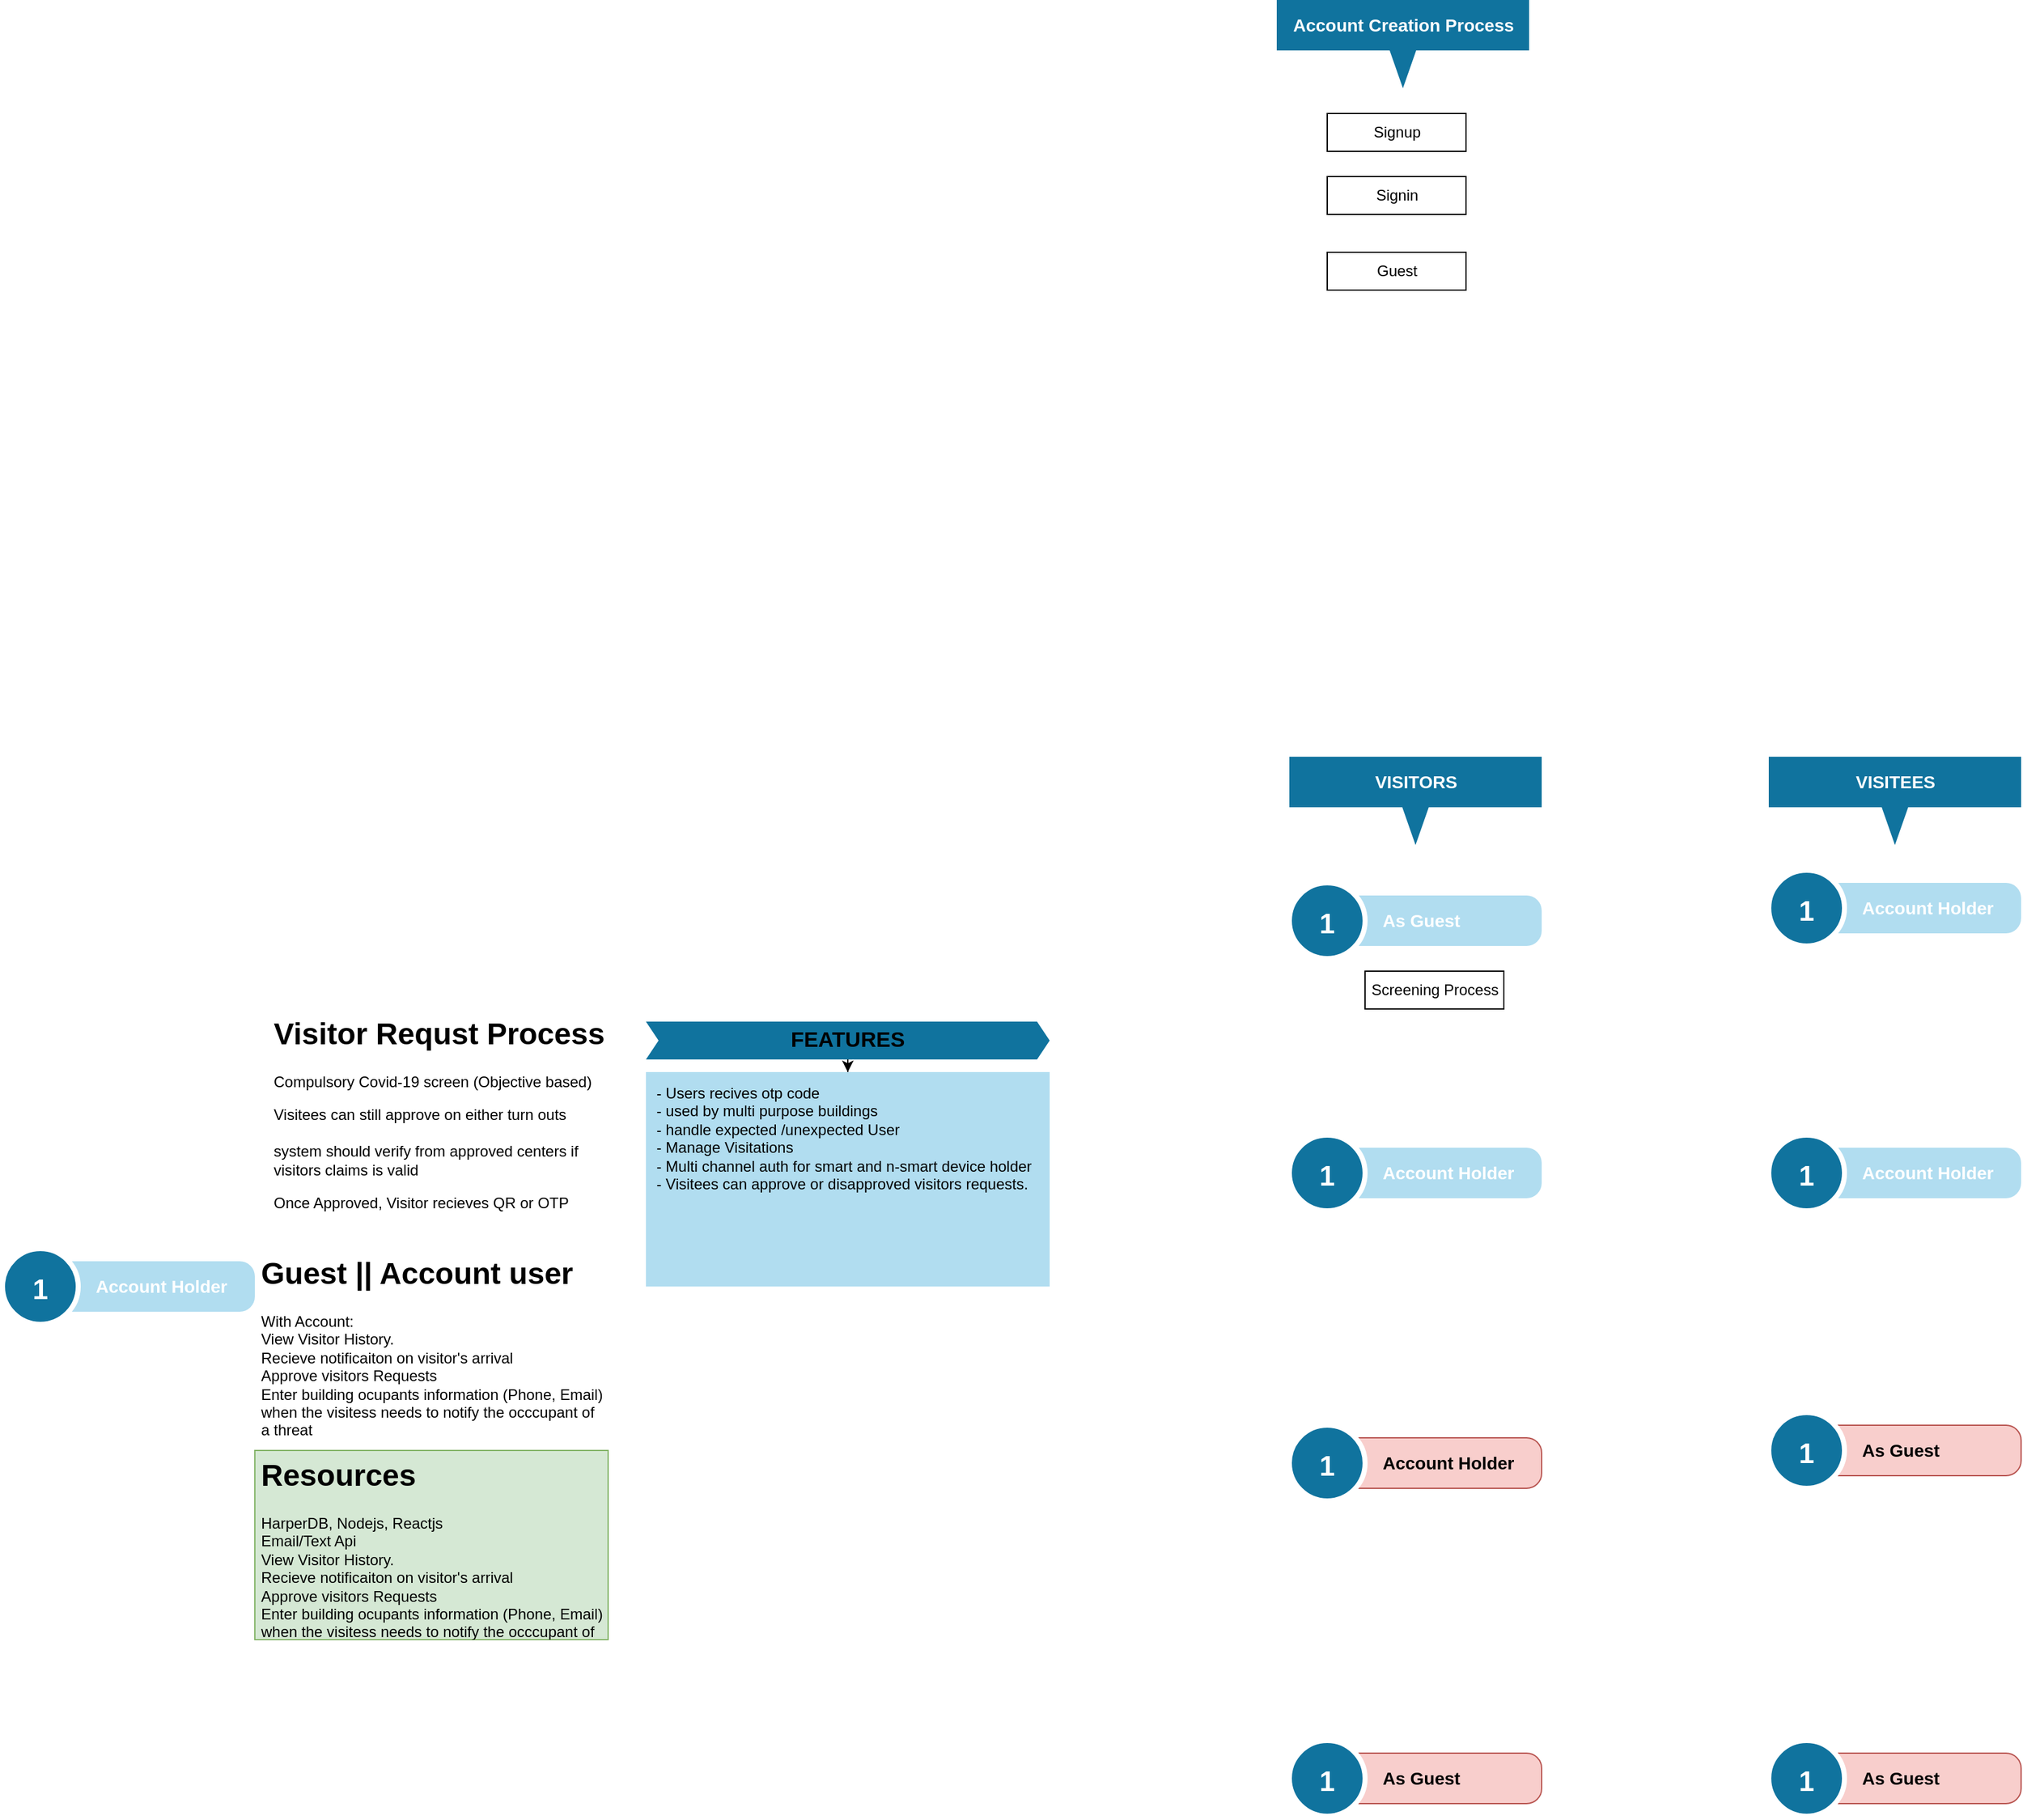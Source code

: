 <mxfile version="15.4.0" type="device"><diagram id="Xfz6NWYOPrRGPJq5I2Hx" name="Page-1"><mxGraphModel dx="2044" dy="1875" grid="1" gridSize="10" guides="1" tooltips="1" connect="1" arrows="1" fold="1" page="1" pageScale="1" pageWidth="827" pageHeight="1169" math="0" shadow="0"><root><mxCell id="0"/><mxCell id="1" parent="0"/><mxCell id="YiMWQoIPenm4iRSjnMqW-1" value="&lt;h1&gt;Visitor Requst Process&lt;/h1&gt;&lt;p&gt;Compulsory Covid-19 screen (Objective based)&lt;/p&gt;&lt;p&gt;Visitees can still approve on either turn outs&lt;br&gt;&lt;br&gt;system should verify from approved centers if visitors claims is valid&lt;/p&gt;&lt;p&gt;Once Approved, Visitor recieves QR or OTP&lt;/p&gt;" style="text;html=1;strokeColor=none;fillColor=none;spacing=5;spacingTop=-20;whiteSpace=wrap;overflow=hidden;rounded=0;" vertex="1" parent="1"><mxGeometry x="40" y="50" width="280" height="180" as="geometry"/></mxCell><mxCell id="YiMWQoIPenm4iRSjnMqW-4" value="" style="edgeStyle=orthogonalEdgeStyle;rounded=0;orthogonalLoop=1;jettySize=auto;html=1;" edge="1" parent="1" source="YiMWQoIPenm4iRSjnMqW-2" target="YiMWQoIPenm4iRSjnMqW-3"><mxGeometry relative="1" as="geometry"/></mxCell><mxCell id="YiMWQoIPenm4iRSjnMqW-2" value="FEATURES" style="shape=step;perimeter=stepPerimeter;whiteSpace=wrap;html=1;fixedSize=1;size=10;fillColor=#10739E;strokeColor=none;fontSize=17;fontStyle=1;align=center;" vertex="1" parent="1"><mxGeometry x="340" y="60" width="320" height="30" as="geometry"/></mxCell><mxCell id="YiMWQoIPenm4iRSjnMqW-3" value="&amp;nbsp;- Users recives otp code&lt;br&gt;&amp;nbsp;- used by multi purpose buildings&lt;br&gt;&amp;nbsp;- handle expected /unexpected User&lt;br&gt;&amp;nbsp;- Manage Visitations &lt;br&gt;&amp;nbsp;- Multi channel auth for smart and n-smart device holder&amp;nbsp;&lt;br&gt;&amp;nbsp;- Visitees can approve or disapproved visitors requests." style="shape=rect;fillColor=#B1DDF0;strokeColor=none;fontSize=12;html=1;whiteSpace=wrap;align=left;verticalAlign=top;spacing=5;" vertex="1" parent="1"><mxGeometry x="340" y="100" width="320" height="170" as="geometry"/></mxCell><mxCell id="YiMWQoIPenm4iRSjnMqW-5" value="&lt;h1&gt;Guest || Account user&lt;/h1&gt;&lt;p&gt;With Account:&lt;br&gt;View Visitor History.&lt;br&gt;Recieve notificaiton on visitor's arrival&lt;br&gt;Approve visitors Requests&lt;br&gt;Enter building ocupants information (Phone, Email)&lt;br&gt;when the visitess needs to notify the occcupant of a threat&lt;br&gt;&lt;/p&gt;" style="text;html=1;strokeColor=none;fillColor=none;spacing=5;spacingTop=-20;whiteSpace=wrap;overflow=hidden;rounded=0;" vertex="1" parent="1"><mxGeometry x="30" y="240" width="280" height="150" as="geometry"/></mxCell><mxCell id="YiMWQoIPenm4iRSjnMqW-6" value="&lt;h1&gt;Resources&lt;/h1&gt;&lt;p&gt;HarperDB, Nodejs, Reactjs&lt;br&gt;Email/Text Api&lt;br&gt;View Visitor History.&lt;br&gt;Recieve notificaiton on visitor's arrival&lt;br&gt;Approve visitors Requests&lt;br&gt;Enter building ocupants information (Phone, Email)&lt;br&gt;when the visitess needs to notify the occcupant of a threat&lt;br&gt;&lt;/p&gt;" style="text;html=1;strokeColor=#82b366;fillColor=#d5e8d4;spacing=5;spacingTop=-20;whiteSpace=wrap;overflow=hidden;rounded=0;" vertex="1" parent="1"><mxGeometry x="30" y="400" width="280" height="150" as="geometry"/></mxCell><mxCell id="YiMWQoIPenm4iRSjnMqW-35" value="Account Creation Process" style="html=1;shape=mxgraph.infographic.barCallout;dx=100;dy=30;fillColor=#10739E;strokeColor=none;align=center;verticalAlign=top;fontColor=#ffffff;fontSize=14;fontStyle=1;shadow=0;spacingTop=5;" vertex="1" parent="1"><mxGeometry x="840" y="-750" width="200" height="70" as="geometry"/></mxCell><mxCell id="YiMWQoIPenm4iRSjnMqW-36" value="Signup" style="html=1;" vertex="1" parent="1"><mxGeometry x="880" y="-660" width="110" height="30" as="geometry"/></mxCell><mxCell id="YiMWQoIPenm4iRSjnMqW-38" value="Signin" style="html=1;" vertex="1" parent="1"><mxGeometry x="880" y="-610" width="110" height="30" as="geometry"/></mxCell><mxCell id="YiMWQoIPenm4iRSjnMqW-39" value="Guest" style="html=1;" vertex="1" parent="1"><mxGeometry x="880" y="-550" width="110" height="30" as="geometry"/></mxCell><mxCell id="YiMWQoIPenm4iRSjnMqW-40" value="" style="group" vertex="1" connectable="0" parent="1"><mxGeometry x="1230" y="-150" width="200" height="840" as="geometry"/></mxCell><mxCell id="YiMWQoIPenm4iRSjnMqW-10" value="" style="group" vertex="1" connectable="0" parent="YiMWQoIPenm4iRSjnMqW-40"><mxGeometry y="90" width="200" height="60" as="geometry"/></mxCell><mxCell id="YiMWQoIPenm4iRSjnMqW-11" value="Account Holder" style="shape=rect;rounded=1;whiteSpace=wrap;html=1;shadow=0;strokeColor=none;fillColor=#B1DDF0;arcSize=30;fontSize=14;spacingLeft=42;fontStyle=1;fontColor=#FFFFFF;align=left;" vertex="1" parent="YiMWQoIPenm4iRSjnMqW-10"><mxGeometry x="30" y="10" width="170" height="40" as="geometry"/></mxCell><mxCell id="YiMWQoIPenm4iRSjnMqW-12" value="1" style="shape=ellipse;perimeter=ellipsePerimeter;fontSize=22;fontStyle=1;shadow=0;strokeColor=#ffffff;fillColor=#10739E;strokeWidth=4;fontColor=#ffffff;align=center;" vertex="1" parent="YiMWQoIPenm4iRSjnMqW-10"><mxGeometry width="60" height="60" as="geometry"/></mxCell><mxCell id="YiMWQoIPenm4iRSjnMqW-16" value="" style="group" vertex="1" connectable="0" parent="YiMWQoIPenm4iRSjnMqW-40"><mxGeometry y="300" width="200" height="60" as="geometry"/></mxCell><mxCell id="YiMWQoIPenm4iRSjnMqW-17" value="Account Holder" style="shape=rect;rounded=1;whiteSpace=wrap;html=1;shadow=0;strokeColor=none;fillColor=#B1DDF0;arcSize=30;fontSize=14;spacingLeft=42;fontStyle=1;fontColor=#FFFFFF;align=left;" vertex="1" parent="YiMWQoIPenm4iRSjnMqW-16"><mxGeometry x="30" y="10" width="170" height="40" as="geometry"/></mxCell><mxCell id="YiMWQoIPenm4iRSjnMqW-18" value="1" style="shape=ellipse;perimeter=ellipsePerimeter;fontSize=22;fontStyle=1;shadow=0;strokeColor=#ffffff;fillColor=#10739E;strokeWidth=4;fontColor=#ffffff;align=center;" vertex="1" parent="YiMWQoIPenm4iRSjnMqW-16"><mxGeometry width="60" height="60" as="geometry"/></mxCell><mxCell id="YiMWQoIPenm4iRSjnMqW-20" value="VISITEES" style="html=1;shape=mxgraph.infographic.barCallout;dx=100;dy=30;fillColor=#10739E;strokeColor=none;align=center;verticalAlign=top;fontColor=#ffffff;fontSize=14;fontStyle=1;shadow=0;spacingTop=5;" vertex="1" parent="YiMWQoIPenm4iRSjnMqW-40"><mxGeometry width="200" height="70" as="geometry"/></mxCell><mxCell id="YiMWQoIPenm4iRSjnMqW-25" value="" style="group" vertex="1" connectable="0" parent="YiMWQoIPenm4iRSjnMqW-40"><mxGeometry y="520" width="200" height="60" as="geometry"/></mxCell><mxCell id="YiMWQoIPenm4iRSjnMqW-26" value="As Guest" style="shape=rect;rounded=1;whiteSpace=wrap;html=1;shadow=0;strokeColor=#b85450;fillColor=#f8cecc;arcSize=30;fontSize=14;spacingLeft=42;fontStyle=1;align=left;" vertex="1" parent="YiMWQoIPenm4iRSjnMqW-25"><mxGeometry x="30" y="10" width="170" height="40" as="geometry"/></mxCell><mxCell id="YiMWQoIPenm4iRSjnMqW-27" value="1" style="shape=ellipse;perimeter=ellipsePerimeter;fontSize=22;fontStyle=1;shadow=0;strokeColor=#ffffff;fillColor=#10739E;strokeWidth=4;fontColor=#ffffff;align=center;" vertex="1" parent="YiMWQoIPenm4iRSjnMqW-25"><mxGeometry width="60" height="60" as="geometry"/></mxCell><mxCell id="YiMWQoIPenm4iRSjnMqW-32" value="" style="group" vertex="1" connectable="0" parent="YiMWQoIPenm4iRSjnMqW-40"><mxGeometry y="780" width="200" height="60" as="geometry"/></mxCell><mxCell id="YiMWQoIPenm4iRSjnMqW-33" value="As Guest" style="shape=rect;rounded=1;whiteSpace=wrap;html=1;shadow=0;strokeColor=#b85450;fillColor=#f8cecc;arcSize=30;fontSize=14;spacingLeft=42;fontStyle=1;align=left;" vertex="1" parent="YiMWQoIPenm4iRSjnMqW-32"><mxGeometry x="30" y="10" width="170" height="40" as="geometry"/></mxCell><mxCell id="YiMWQoIPenm4iRSjnMqW-34" value="1" style="shape=ellipse;perimeter=ellipsePerimeter;fontSize=22;fontStyle=1;shadow=0;strokeColor=#ffffff;fillColor=#10739E;strokeWidth=4;fontColor=#ffffff;align=center;" vertex="1" parent="YiMWQoIPenm4iRSjnMqW-32"><mxGeometry width="60" height="60" as="geometry"/></mxCell><mxCell id="YiMWQoIPenm4iRSjnMqW-41" value="" style="group" vertex="1" connectable="0" parent="1"><mxGeometry x="850" y="-150" width="200" height="840" as="geometry"/></mxCell><mxCell id="YiMWQoIPenm4iRSjnMqW-9" value="" style="group" vertex="1" connectable="0" parent="YiMWQoIPenm4iRSjnMqW-41"><mxGeometry y="100" width="200" height="60" as="geometry"/></mxCell><mxCell id="YiMWQoIPenm4iRSjnMqW-7" value="As Guest" style="shape=rect;rounded=1;whiteSpace=wrap;html=1;shadow=0;strokeColor=none;fillColor=#B1DDF0;arcSize=30;fontSize=14;spacingLeft=42;fontStyle=1;fontColor=#FFFFFF;align=left;" vertex="1" parent="YiMWQoIPenm4iRSjnMqW-9"><mxGeometry x="30" y="10" width="170" height="40" as="geometry"/></mxCell><mxCell id="YiMWQoIPenm4iRSjnMqW-8" value="1" style="shape=ellipse;perimeter=ellipsePerimeter;fontSize=22;fontStyle=1;shadow=0;strokeColor=#ffffff;fillColor=#10739E;strokeWidth=4;fontColor=#ffffff;align=center;" vertex="1" parent="YiMWQoIPenm4iRSjnMqW-9"><mxGeometry width="60" height="60" as="geometry"/></mxCell><mxCell id="YiMWQoIPenm4iRSjnMqW-13" value="" style="group" vertex="1" connectable="0" parent="YiMWQoIPenm4iRSjnMqW-41"><mxGeometry y="300" width="200" height="60" as="geometry"/></mxCell><mxCell id="YiMWQoIPenm4iRSjnMqW-14" value="Account Holder" style="shape=rect;rounded=1;whiteSpace=wrap;html=1;shadow=0;strokeColor=none;fillColor=#B1DDF0;arcSize=30;fontSize=14;spacingLeft=42;fontStyle=1;fontColor=#FFFFFF;align=left;" vertex="1" parent="YiMWQoIPenm4iRSjnMqW-13"><mxGeometry x="30" y="10" width="170" height="40" as="geometry"/></mxCell><mxCell id="YiMWQoIPenm4iRSjnMqW-15" value="1" style="shape=ellipse;perimeter=ellipsePerimeter;fontSize=22;fontStyle=1;shadow=0;strokeColor=#ffffff;fillColor=#10739E;strokeWidth=4;fontColor=#ffffff;align=center;" vertex="1" parent="YiMWQoIPenm4iRSjnMqW-13"><mxGeometry width="60" height="60" as="geometry"/></mxCell><mxCell id="YiMWQoIPenm4iRSjnMqW-19" value="VISITORS" style="html=1;shape=mxgraph.infographic.barCallout;dx=100;dy=30;fillColor=#10739E;strokeColor=none;align=center;verticalAlign=top;fontColor=#ffffff;fontSize=14;fontStyle=1;shadow=0;spacingTop=5;" vertex="1" parent="YiMWQoIPenm4iRSjnMqW-41"><mxGeometry width="200" height="70" as="geometry"/></mxCell><mxCell id="YiMWQoIPenm4iRSjnMqW-21" value="Screening Process" style="html=1;" vertex="1" parent="YiMWQoIPenm4iRSjnMqW-41"><mxGeometry x="60" y="170" width="110" height="30" as="geometry"/></mxCell><mxCell id="YiMWQoIPenm4iRSjnMqW-22" value="" style="group" vertex="1" connectable="0" parent="YiMWQoIPenm4iRSjnMqW-41"><mxGeometry y="530" width="200" height="60" as="geometry"/></mxCell><mxCell id="YiMWQoIPenm4iRSjnMqW-23" value="Account Holder" style="shape=rect;rounded=1;whiteSpace=wrap;html=1;shadow=0;strokeColor=#b85450;fillColor=#f8cecc;arcSize=30;fontSize=14;spacingLeft=42;fontStyle=1;align=left;" vertex="1" parent="YiMWQoIPenm4iRSjnMqW-22"><mxGeometry x="30" y="10" width="170" height="40" as="geometry"/></mxCell><mxCell id="YiMWQoIPenm4iRSjnMqW-24" value="1" style="shape=ellipse;perimeter=ellipsePerimeter;fontSize=22;fontStyle=1;shadow=0;strokeColor=#ffffff;fillColor=#10739E;strokeWidth=4;fontColor=#ffffff;align=center;" vertex="1" parent="YiMWQoIPenm4iRSjnMqW-22"><mxGeometry width="60" height="60" as="geometry"/></mxCell><mxCell id="YiMWQoIPenm4iRSjnMqW-29" value="" style="group" vertex="1" connectable="0" parent="YiMWQoIPenm4iRSjnMqW-41"><mxGeometry y="780" width="200" height="60" as="geometry"/></mxCell><mxCell id="YiMWQoIPenm4iRSjnMqW-30" value="As Guest" style="shape=rect;rounded=1;whiteSpace=wrap;html=1;shadow=0;strokeColor=#b85450;fillColor=#f8cecc;arcSize=30;fontSize=14;spacingLeft=42;fontStyle=1;align=left;" vertex="1" parent="YiMWQoIPenm4iRSjnMqW-29"><mxGeometry x="30" y="10" width="170" height="40" as="geometry"/></mxCell><mxCell id="YiMWQoIPenm4iRSjnMqW-31" value="1" style="shape=ellipse;perimeter=ellipsePerimeter;fontSize=22;fontStyle=1;shadow=0;strokeColor=#ffffff;fillColor=#10739E;strokeWidth=4;fontColor=#ffffff;align=center;" vertex="1" parent="YiMWQoIPenm4iRSjnMqW-29"><mxGeometry width="60" height="60" as="geometry"/></mxCell><mxCell id="YiMWQoIPenm4iRSjnMqW-42" value="" style="group" vertex="1" connectable="0" parent="YiMWQoIPenm4iRSjnMqW-41"><mxGeometry x="-1020" y="390" width="200" height="60" as="geometry"/></mxCell><mxCell id="YiMWQoIPenm4iRSjnMqW-43" value="Account Holder" style="shape=rect;rounded=1;whiteSpace=wrap;html=1;shadow=0;strokeColor=none;fillColor=#B1DDF0;arcSize=30;fontSize=14;spacingLeft=42;fontStyle=1;fontColor=#FFFFFF;align=left;" vertex="1" parent="YiMWQoIPenm4iRSjnMqW-42"><mxGeometry x="30" y="10" width="170" height="40" as="geometry"/></mxCell><mxCell id="YiMWQoIPenm4iRSjnMqW-44" value="1" style="shape=ellipse;perimeter=ellipsePerimeter;fontSize=22;fontStyle=1;shadow=0;strokeColor=#ffffff;fillColor=#10739E;strokeWidth=4;fontColor=#ffffff;align=center;" vertex="1" parent="YiMWQoIPenm4iRSjnMqW-42"><mxGeometry width="60" height="60" as="geometry"/></mxCell></root></mxGraphModel></diagram></mxfile>
